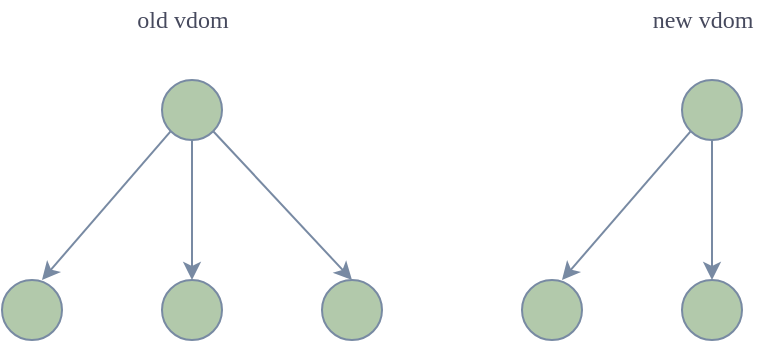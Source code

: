 <mxfile version="14.6.1" type="github">
  <diagram id="EwsBgbDVOZr8Y71l48O0" name="Page-1">
    <mxGraphModel dx="1062" dy="626" grid="1" gridSize="10" guides="1" tooltips="1" connect="1" arrows="1" fold="1" page="1" pageScale="1" pageWidth="827" pageHeight="1169" math="0" shadow="0">
      <root>
        <mxCell id="0" />
        <mxCell id="1" parent="0" />
        <mxCell id="7r3X6bM9w-XORwUG6cQL-1" value="" style="ellipse;whiteSpace=wrap;html=1;aspect=fixed;fillColor=#B2C9AB;strokeColor=#788AA3;fontColor=#46495D;fontFamily=Comic Sans MS;" vertex="1" parent="1">
          <mxGeometry x="530" y="250" width="30" height="30" as="geometry" />
        </mxCell>
        <mxCell id="7r3X6bM9w-XORwUG6cQL-2" value="" style="ellipse;whiteSpace=wrap;html=1;aspect=fixed;fillColor=#B2C9AB;strokeColor=#788AA3;fontColor=#46495D;fontFamily=Comic Sans MS;" vertex="1" parent="1">
          <mxGeometry x="530" y="150" width="30" height="30" as="geometry" />
        </mxCell>
        <mxCell id="7r3X6bM9w-XORwUG6cQL-6" value="" style="ellipse;whiteSpace=wrap;html=1;aspect=fixed;fillColor=#B2C9AB;strokeColor=#788AA3;fontColor=#46495D;fontFamily=Comic Sans MS;" vertex="1" parent="1">
          <mxGeometry x="450" y="250" width="30" height="30" as="geometry" />
        </mxCell>
        <mxCell id="7r3X6bM9w-XORwUG6cQL-9" value="" style="endArrow=classic;html=1;fontColor=#46495D;strokeColor=#788AA3;fillColor=#B2C9AB;exitX=0;exitY=1;exitDx=0;exitDy=0;fontFamily=Comic Sans MS;" edge="1" parent="1" source="7r3X6bM9w-XORwUG6cQL-2">
          <mxGeometry width="50" height="50" relative="1" as="geometry">
            <mxPoint x="510" y="190" as="sourcePoint" />
            <mxPoint x="470" y="250" as="targetPoint" />
          </mxGeometry>
        </mxCell>
        <mxCell id="7r3X6bM9w-XORwUG6cQL-11" value="" style="endArrow=classic;html=1;fontColor=#46495D;strokeColor=#788AA3;fillColor=#B2C9AB;exitX=0.5;exitY=1;exitDx=0;exitDy=0;entryX=0.5;entryY=0;entryDx=0;entryDy=0;fontFamily=Comic Sans MS;" edge="1" parent="1" source="7r3X6bM9w-XORwUG6cQL-2" target="7r3X6bM9w-XORwUG6cQL-1">
          <mxGeometry width="50" height="50" relative="1" as="geometry">
            <mxPoint x="540" y="175" as="sourcePoint" />
            <mxPoint x="480" y="260" as="targetPoint" />
          </mxGeometry>
        </mxCell>
        <mxCell id="7r3X6bM9w-XORwUG6cQL-13" value="" style="ellipse;whiteSpace=wrap;html=1;aspect=fixed;fillColor=#B2C9AB;strokeColor=#788AA3;fontColor=#46495D;fontFamily=Comic Sans MS;" vertex="1" parent="1">
          <mxGeometry x="270" y="250" width="30" height="30" as="geometry" />
        </mxCell>
        <mxCell id="7r3X6bM9w-XORwUG6cQL-14" value="" style="ellipse;whiteSpace=wrap;html=1;aspect=fixed;fillColor=#B2C9AB;strokeColor=#788AA3;fontColor=#46495D;fontFamily=Comic Sans MS;" vertex="1" parent="1">
          <mxGeometry x="350" y="250" width="30" height="30" as="geometry" />
        </mxCell>
        <mxCell id="7r3X6bM9w-XORwUG6cQL-15" value="" style="ellipse;whiteSpace=wrap;html=1;aspect=fixed;fillColor=#B2C9AB;strokeColor=#788AA3;fontColor=#46495D;fontFamily=Comic Sans MS;" vertex="1" parent="1">
          <mxGeometry x="190" y="250" width="30" height="30" as="geometry" />
        </mxCell>
        <mxCell id="7r3X6bM9w-XORwUG6cQL-16" value="" style="endArrow=classic;html=1;fontColor=#46495D;strokeColor=#788AA3;fillColor=#B2C9AB;exitX=0;exitY=1;exitDx=0;exitDy=0;fontFamily=Comic Sans MS;" edge="1" source="7r3X6bM9w-XORwUG6cQL-19" parent="1">
          <mxGeometry width="50" height="50" relative="1" as="geometry">
            <mxPoint x="250" y="190" as="sourcePoint" />
            <mxPoint x="210" y="250" as="targetPoint" />
          </mxGeometry>
        </mxCell>
        <mxCell id="7r3X6bM9w-XORwUG6cQL-17" value="" style="endArrow=classic;html=1;fontColor=#46495D;strokeColor=#788AA3;fillColor=#B2C9AB;exitX=0.5;exitY=1;exitDx=0;exitDy=0;entryX=0.5;entryY=0;entryDx=0;entryDy=0;fontFamily=Comic Sans MS;" edge="1" source="7r3X6bM9w-XORwUG6cQL-19" target="7r3X6bM9w-XORwUG6cQL-13" parent="1">
          <mxGeometry width="50" height="50" relative="1" as="geometry">
            <mxPoint x="280" y="175" as="sourcePoint" />
            <mxPoint x="220" y="260" as="targetPoint" />
          </mxGeometry>
        </mxCell>
        <mxCell id="7r3X6bM9w-XORwUG6cQL-18" value="" style="endArrow=classic;html=1;fontColor=#46495D;strokeColor=#788AA3;fillColor=#B2C9AB;exitX=1;exitY=1;exitDx=0;exitDy=0;entryX=0.5;entryY=0;entryDx=0;entryDy=0;fontFamily=Comic Sans MS;" edge="1" source="7r3X6bM9w-XORwUG6cQL-19" target="7r3X6bM9w-XORwUG6cQL-14" parent="1">
          <mxGeometry width="50" height="50" relative="1" as="geometry">
            <mxPoint x="295" y="190" as="sourcePoint" />
            <mxPoint x="295" y="260" as="targetPoint" />
          </mxGeometry>
        </mxCell>
        <mxCell id="7r3X6bM9w-XORwUG6cQL-19" value="" style="ellipse;whiteSpace=wrap;html=1;aspect=fixed;fillColor=#B2C9AB;strokeColor=#788AA3;fontColor=#46495D;fontFamily=Comic Sans MS;" vertex="1" parent="1">
          <mxGeometry x="270" y="150" width="30" height="30" as="geometry" />
        </mxCell>
        <mxCell id="7r3X6bM9w-XORwUG6cQL-20" value="old vdom" style="text;html=1;align=center;verticalAlign=middle;resizable=0;points=[];autosize=1;strokeColor=none;fontColor=#46495D;fontFamily=Comic Sans MS;" vertex="1" parent="1">
          <mxGeometry x="250" y="110" width="60" height="20" as="geometry" />
        </mxCell>
        <mxCell id="7r3X6bM9w-XORwUG6cQL-21" value="new vdom" style="text;html=1;align=center;verticalAlign=middle;resizable=0;points=[];autosize=1;strokeColor=none;fontColor=#46495D;fontFamily=Comic Sans MS;" vertex="1" parent="1">
          <mxGeometry x="505" y="110" width="70" height="20" as="geometry" />
        </mxCell>
      </root>
    </mxGraphModel>
  </diagram>
</mxfile>

